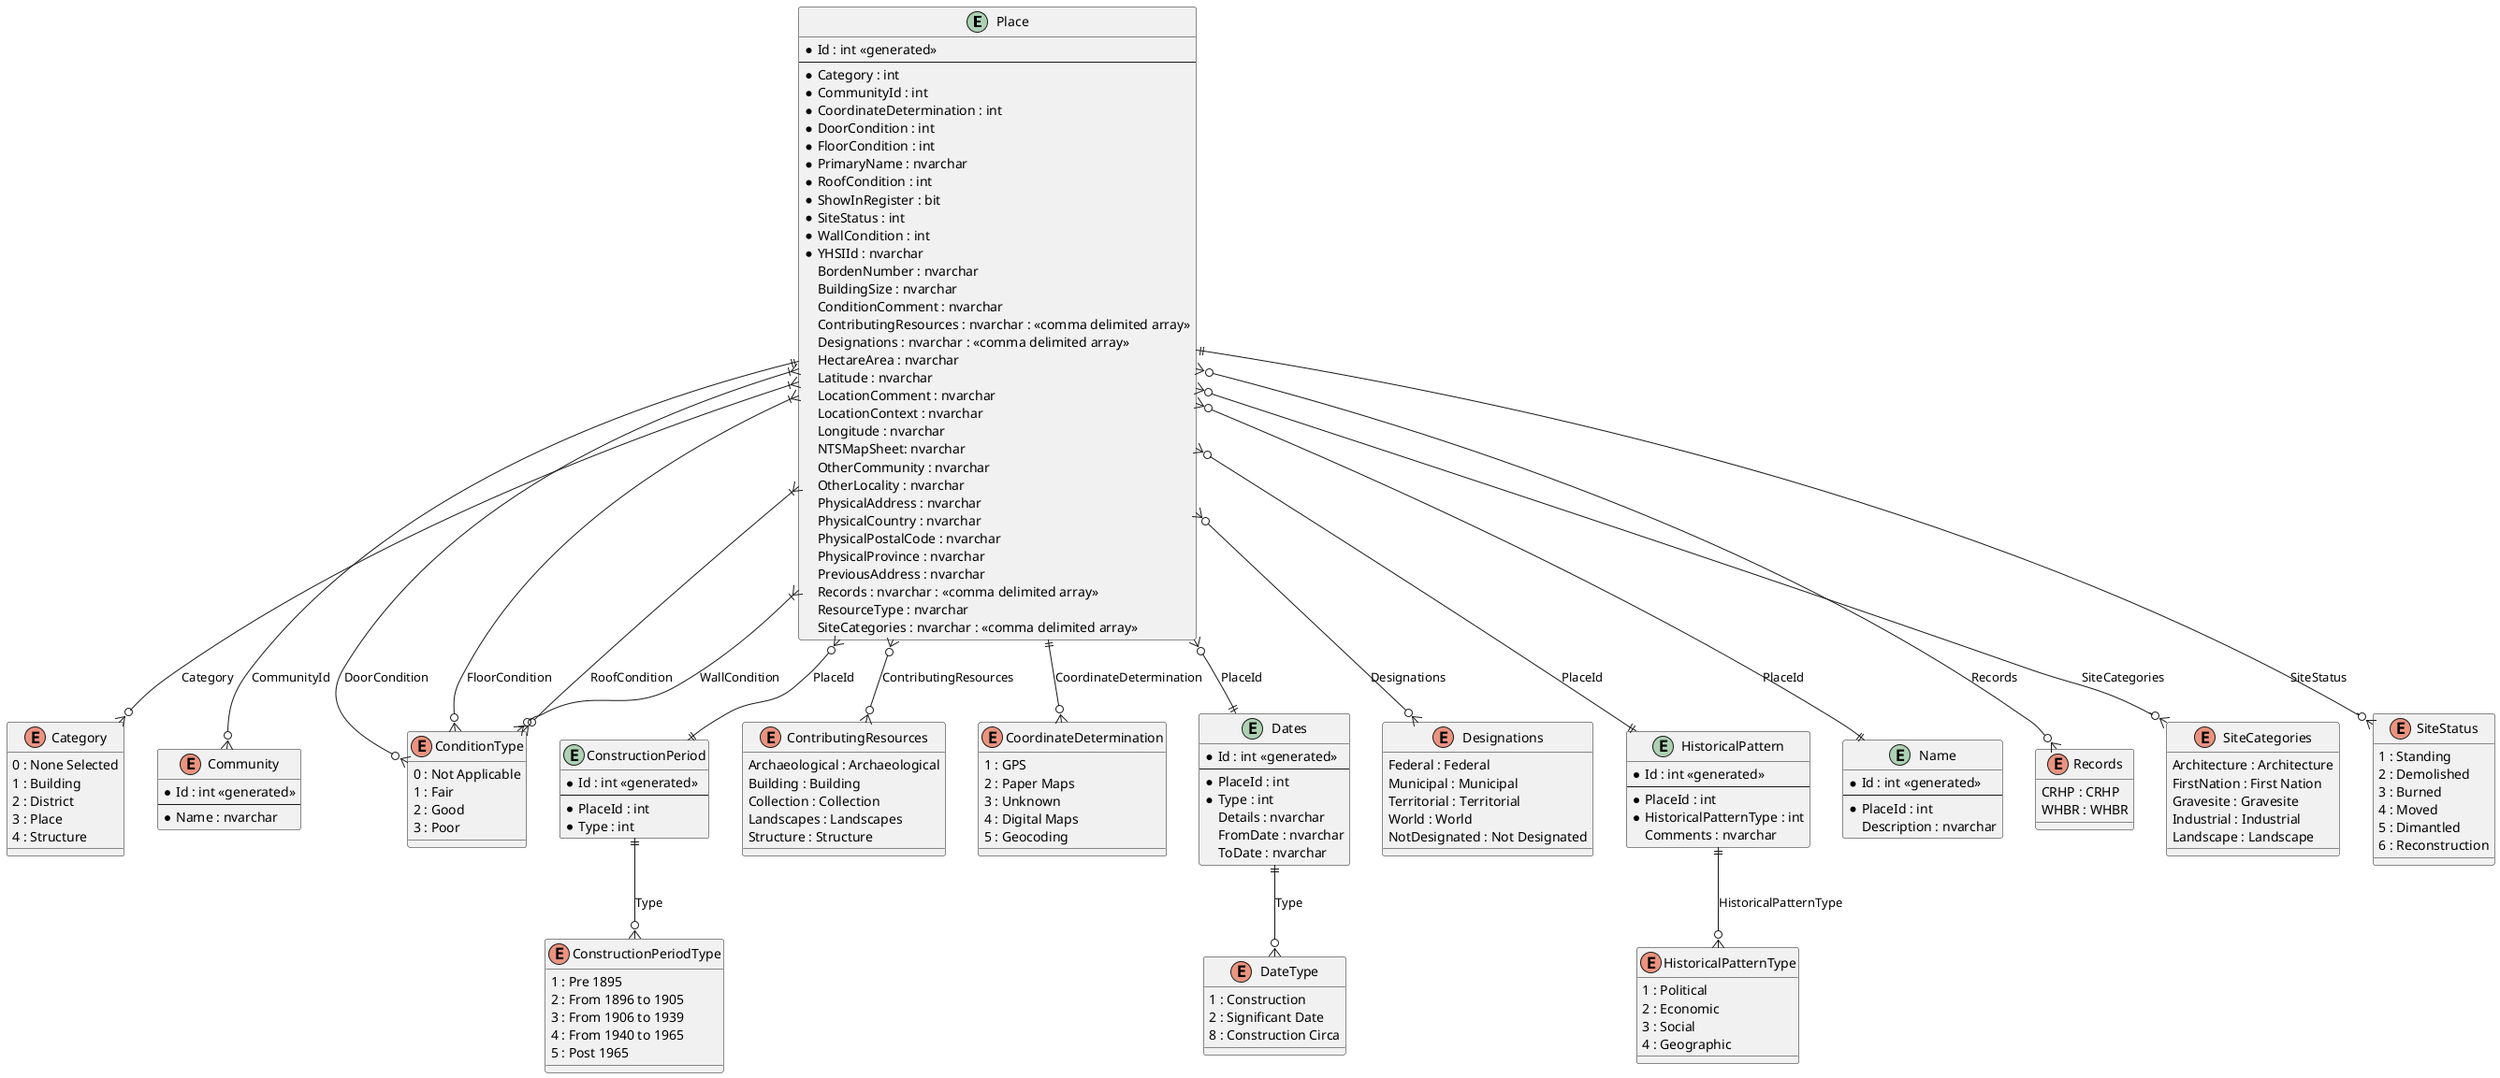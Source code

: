 @startuml

entity "Place" as place {
  * Id : int <<generated>>
  --
  * Category : int
  * CommunityId : int
  * CoordinateDetermination : int
  * DoorCondition : int
  * FloorCondition : int
  * PrimaryName : nvarchar
  * RoofCondition : int
  * ShowInRegister : bit
  * SiteStatus : int
  * WallCondition : int
  * YHSIId : nvarchar
  BordenNumber : nvarchar
  BuildingSize : nvarchar
  ConditionComment : nvarchar
  ContributingResources : nvarchar : <<comma delimited array>>
  Designations : nvarchar : <<comma delimited array>>
  HectareArea : nvarchar
  Latitude : nvarchar
  LocationComment : nvarchar
  LocationContext : nvarchar
  Longitude : nvarchar
  NTSMapSheet: nvarchar
  OtherCommunity : nvarchar
  OtherLocality : nvarchar
  PhysicalAddress : nvarchar
  PhysicalCountry : nvarchar
  PhysicalPostalCode : nvarchar
  PhysicalProvince : nvarchar
  PreviousAddress : nvarchar
  Records : nvarchar : <<comma delimited array>>
  ResourceType : nvarchar
  SiteCategories : nvarchar : <<comma delimited array>>
}

enum "Category" as category {
  0 : None Selected
  1 : Building
  2 : District
  3 : Place
  4 : Structure
}

enum "Community" as community {
  * Id : int <<generated>>
  --
  * Name : nvarchar
}

enum "ConditionType" as condition_type {
  0 : Not Applicable
  1 : Fair
  2 : Good
  3 : Poor
}

entity "ConstructionPeriod" as construction_period {
  * Id : int <<generated>>
  --
  * PlaceId : int
  * Type : int
}

enum "ConstructionPeriodType" as construction_period_type {
  1 : Pre 1895
  2 : From 1896 to 1905
  3 : From 1906 to 1939
  4 : From 1940 to 1965
  5 : Post 1965
}

enum "ContributingResources" as contributing_resources {
  Archaeological : Archaeological
  Building : Building
  Collection : Collection
  Landscapes : Landscapes
  Structure : Structure
}

enum "CoordinateDetermination" as coordinate_determination {
  1 : GPS
  2 : Paper Maps
  3 : Unknown
  4 : Digital Maps
  5 : Geocoding
}

entity "Dates" as dates {
  * Id : int <<generated>>
  --
  * PlaceId : int
  * Type : int
  Details : nvarchar
  FromDate : nvarchar
  ToDate : nvarchar
}

enum "DateType" as date_type {
  1 : Construction
  2 : Significant Date
  8 : Construction Circa
}

enum "Designations" as designations {
  Federal : Federal
  Municipal : Municipal
  Territorial : Territorial
  World : World
  NotDesignated : Not Designated
}

entity "HistoricalPattern" as historical_pattern {
  * Id : int <<generated>>
  --
  * PlaceId : int
  * HistoricalPatternType : int
  Comments : nvarchar
}

enum "HistoricalPatternType" as historical_pattern_type {
  1 : Political
  2 : Economic
  3 : Social
  4 : Geographic
}

entity "Name" as name {
  * Id : int <<generated>>
  --
  * PlaceId : int
  Description : nvarchar
}

enum "Records" as records {
  CRHP : CRHP
  WHBR : WHBR
}

enum "SiteCategories" as site_categories {
  Architecture : Architecture
  FirstNation : First Nation
  Gravesite : Gravesite
  Industrial : Industrial
  Landscape : Landscape
}

enum "SiteStatus" as site_status {
  1 : Standing
  2 : Demolished
  3 : Burned
  4 : Moved
  5 : Dimantled
  6 : Reconstruction
}

place }|--o{ category : Category
place ||--o{ community : CommunityId
place }|--o{ condition_type : DoorCondition
place }|--o{ condition_type : FloorCondition
place }|--o{ condition_type : RoofCondition
place }|--o{ condition_type : WallCondition
place }o--|| construction_period : PlaceId
place }o--o{ contributing_resources : ContributingResources
place ||--o{ coordinate_determination : CoordinateDetermination
place }o--|| dates : PlaceId
place }o--o{ designations : Designations
place }o--|| historical_pattern : PlaceId
place }o--|| name : PlaceId
place }o--o{ records : Records
place }o--o{ site_categories : SiteCategories
place ||--o{ site_status : SiteStatus
historical_pattern ||--o{ historical_pattern_type : HistoricalPatternType
dates ||--o{ date_type : Type
construction_period ||--o{ construction_period_type : Type

@enduml
